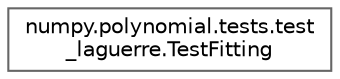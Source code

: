 digraph "Graphical Class Hierarchy"
{
 // LATEX_PDF_SIZE
  bgcolor="transparent";
  edge [fontname=Helvetica,fontsize=10,labelfontname=Helvetica,labelfontsize=10];
  node [fontname=Helvetica,fontsize=10,shape=box,height=0.2,width=0.4];
  rankdir="LR";
  Node0 [id="Node000000",label="numpy.polynomial.tests.test\l_laguerre.TestFitting",height=0.2,width=0.4,color="grey40", fillcolor="white", style="filled",URL="$d0/d5e/classnumpy_1_1polynomial_1_1tests_1_1test__laguerre_1_1TestFitting.html",tooltip=" "];
}

